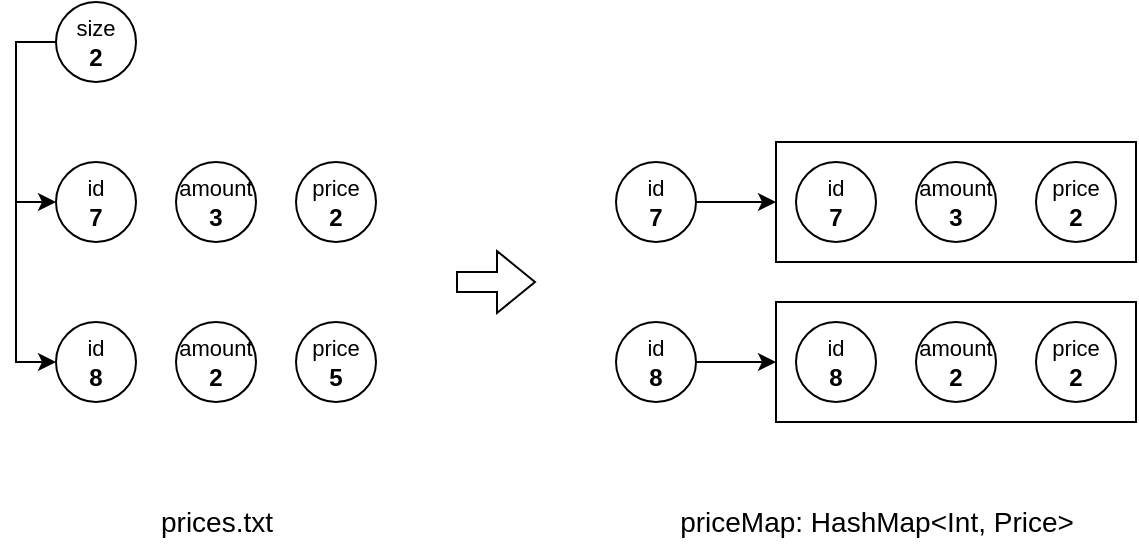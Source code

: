 <mxfile version="21.2.1" type="device" pages="4">
  <diagram name="data_prices" id="ktuU488aBa58X60uyQGt">
    <mxGraphModel dx="1434" dy="782" grid="1" gridSize="10" guides="1" tooltips="1" connect="1" arrows="1" fold="1" page="1" pageScale="1" pageWidth="640" pageHeight="340" math="0" shadow="0">
      <root>
        <mxCell id="0" />
        <mxCell id="1" parent="0" />
        <mxCell id="d1JnCKLSdPA7jmVFw5RB-29" value="" style="shape=flexArrow;endArrow=classic;html=1;rounded=0;" parent="1" edge="1">
          <mxGeometry width="50" height="50" relative="1" as="geometry">
            <mxPoint x="260" y="180" as="sourcePoint" />
            <mxPoint x="300" y="180" as="targetPoint" />
          </mxGeometry>
        </mxCell>
        <mxCell id="d1JnCKLSdPA7jmVFw5RB-32" value="prices.txt" style="text;html=1;align=center;verticalAlign=middle;resizable=0;points=[];autosize=1;strokeColor=none;fillColor=none;fontSize=14;" parent="1" vertex="1">
          <mxGeometry x="100" y="285" width="80" height="30" as="geometry" />
        </mxCell>
        <mxCell id="d1JnCKLSdPA7jmVFw5RB-33" value="priceMap: HashMap&amp;lt;Int, Price&amp;gt;" style="text;html=1;align=center;verticalAlign=middle;resizable=0;points=[];autosize=1;strokeColor=none;fillColor=none;fontSize=14;" parent="1" vertex="1">
          <mxGeometry x="360" y="285" width="220" height="30" as="geometry" />
        </mxCell>
        <mxCell id="d1JnCKLSdPA7jmVFw5RB-34" value="" style="group" parent="1" vertex="1" connectable="0">
          <mxGeometry x="60" y="40" width="160" height="200" as="geometry" />
        </mxCell>
        <mxCell id="d1JnCKLSdPA7jmVFw5RB-1" value="&lt;span style=&quot;font-weight: normal;&quot;&gt;&lt;font style=&quot;font-size: 11px;&quot;&gt;size&lt;/font&gt;&lt;/span&gt;&lt;br&gt;2" style="ellipse;whiteSpace=wrap;html=1;aspect=fixed;fontStyle=1" parent="d1JnCKLSdPA7jmVFw5RB-34" vertex="1">
          <mxGeometry width="40" height="40" as="geometry" />
        </mxCell>
        <mxCell id="d1JnCKLSdPA7jmVFw5RB-2" value="&lt;span style=&quot;font-weight: normal;&quot;&gt;&lt;font style=&quot;font-size: 11px;&quot;&gt;id&lt;/font&gt;&lt;/span&gt;&lt;br&gt;7" style="ellipse;whiteSpace=wrap;html=1;aspect=fixed;fontStyle=1" parent="d1JnCKLSdPA7jmVFw5RB-34" vertex="1">
          <mxGeometry y="80" width="40" height="40" as="geometry" />
        </mxCell>
        <mxCell id="d1JnCKLSdPA7jmVFw5RB-10" style="edgeStyle=orthogonalEdgeStyle;rounded=0;orthogonalLoop=1;jettySize=auto;html=1;exitX=0;exitY=0.5;exitDx=0;exitDy=0;entryX=0;entryY=0.5;entryDx=0;entryDy=0;" parent="d1JnCKLSdPA7jmVFw5RB-34" source="d1JnCKLSdPA7jmVFw5RB-1" target="d1JnCKLSdPA7jmVFw5RB-2" edge="1">
          <mxGeometry relative="1" as="geometry" />
        </mxCell>
        <mxCell id="d1JnCKLSdPA7jmVFw5RB-3" value="&lt;span style=&quot;font-weight: normal;&quot;&gt;&lt;font style=&quot;font-size: 11px;&quot;&gt;amount&lt;/font&gt;&lt;/span&gt;&lt;br&gt;3" style="ellipse;whiteSpace=wrap;html=1;aspect=fixed;fontStyle=1" parent="d1JnCKLSdPA7jmVFw5RB-34" vertex="1">
          <mxGeometry x="60" y="80" width="40" height="40" as="geometry" />
        </mxCell>
        <mxCell id="d1JnCKLSdPA7jmVFw5RB-4" value="&lt;font style=&quot;font-size: 11px; font-weight: normal;&quot;&gt;price&lt;/font&gt;&lt;br&gt;2" style="ellipse;whiteSpace=wrap;html=1;aspect=fixed;fontStyle=1" parent="d1JnCKLSdPA7jmVFw5RB-34" vertex="1">
          <mxGeometry x="120" y="80" width="40" height="40" as="geometry" />
        </mxCell>
        <mxCell id="d1JnCKLSdPA7jmVFw5RB-5" value="&lt;font style=&quot;font-size: 11px; font-weight: normal;&quot;&gt;id&lt;/font&gt;&lt;br&gt;8" style="ellipse;whiteSpace=wrap;html=1;aspect=fixed;fontStyle=1" parent="d1JnCKLSdPA7jmVFw5RB-34" vertex="1">
          <mxGeometry y="160" width="40" height="40" as="geometry" />
        </mxCell>
        <mxCell id="d1JnCKLSdPA7jmVFw5RB-9" style="edgeStyle=orthogonalEdgeStyle;rounded=0;orthogonalLoop=1;jettySize=auto;html=1;exitX=0;exitY=0.5;exitDx=0;exitDy=0;entryX=0;entryY=0.5;entryDx=0;entryDy=0;" parent="d1JnCKLSdPA7jmVFw5RB-34" source="d1JnCKLSdPA7jmVFw5RB-1" target="d1JnCKLSdPA7jmVFw5RB-5" edge="1">
          <mxGeometry relative="1" as="geometry" />
        </mxCell>
        <mxCell id="d1JnCKLSdPA7jmVFw5RB-6" value="&lt;font style=&quot;font-size: 11px; font-weight: normal;&quot;&gt;amount&lt;/font&gt;&lt;br&gt;2" style="ellipse;whiteSpace=wrap;html=1;aspect=fixed;fontStyle=1" parent="d1JnCKLSdPA7jmVFw5RB-34" vertex="1">
          <mxGeometry x="60" y="160" width="40" height="40" as="geometry" />
        </mxCell>
        <mxCell id="d1JnCKLSdPA7jmVFw5RB-7" value="&lt;font style=&quot;font-size: 11px; font-weight: normal;&quot;&gt;price&lt;/font&gt;&lt;br&gt;5" style="ellipse;whiteSpace=wrap;html=1;aspect=fixed;fontStyle=1" parent="d1JnCKLSdPA7jmVFw5RB-34" vertex="1">
          <mxGeometry x="120" y="160" width="40" height="40" as="geometry" />
        </mxCell>
        <mxCell id="d1JnCKLSdPA7jmVFw5RB-35" value="" style="group" parent="1" vertex="1" connectable="0">
          <mxGeometry x="340" y="110" width="260" height="140" as="geometry" />
        </mxCell>
        <mxCell id="d1JnCKLSdPA7jmVFw5RB-11" value="&lt;font style=&quot;font-size: 11px; font-weight: normal;&quot;&gt;id&lt;/font&gt;&lt;br&gt;7" style="ellipse;whiteSpace=wrap;html=1;aspect=fixed;fontStyle=1" parent="d1JnCKLSdPA7jmVFw5RB-35" vertex="1">
          <mxGeometry y="10" width="40" height="40" as="geometry" />
        </mxCell>
        <mxCell id="d1JnCKLSdPA7jmVFw5RB-12" value="&lt;font style=&quot;font-size: 11px; font-weight: normal;&quot;&gt;id&lt;/font&gt;&lt;br&gt;8" style="ellipse;whiteSpace=wrap;html=1;aspect=fixed;fontStyle=1" parent="d1JnCKLSdPA7jmVFw5RB-35" vertex="1">
          <mxGeometry y="90" width="40" height="40" as="geometry" />
        </mxCell>
        <mxCell id="d1JnCKLSdPA7jmVFw5RB-26" value="" style="group" parent="d1JnCKLSdPA7jmVFw5RB-35" vertex="1" connectable="0">
          <mxGeometry x="80" width="180" height="60" as="geometry" />
        </mxCell>
        <mxCell id="d1JnCKLSdPA7jmVFw5RB-24" value="" style="rounded=0;whiteSpace=wrap;html=1;" parent="d1JnCKLSdPA7jmVFw5RB-26" vertex="1">
          <mxGeometry width="180" height="60" as="geometry" />
        </mxCell>
        <mxCell id="d1JnCKLSdPA7jmVFw5RB-13" value="&lt;font style=&quot;font-size: 11px; font-weight: normal;&quot;&gt;id&lt;/font&gt;&lt;br&gt;7" style="ellipse;whiteSpace=wrap;html=1;aspect=fixed;fontStyle=1" parent="d1JnCKLSdPA7jmVFw5RB-26" vertex="1">
          <mxGeometry x="10" y="10" width="40" height="40" as="geometry" />
        </mxCell>
        <mxCell id="d1JnCKLSdPA7jmVFw5RB-15" value="&lt;font style=&quot;font-size: 11px; font-weight: normal;&quot;&gt;amount&lt;/font&gt;&lt;br&gt;3" style="ellipse;whiteSpace=wrap;html=1;aspect=fixed;fontStyle=1" parent="d1JnCKLSdPA7jmVFw5RB-26" vertex="1">
          <mxGeometry x="70" y="10" width="40" height="40" as="geometry" />
        </mxCell>
        <mxCell id="d1JnCKLSdPA7jmVFw5RB-16" value="&lt;font style=&quot;font-size: 11px; font-weight: normal;&quot;&gt;price&lt;/font&gt;&lt;br&gt;2" style="ellipse;whiteSpace=wrap;html=1;aspect=fixed;fontStyle=1" parent="d1JnCKLSdPA7jmVFw5RB-26" vertex="1">
          <mxGeometry x="130" y="10" width="40" height="40" as="geometry" />
        </mxCell>
        <mxCell id="d1JnCKLSdPA7jmVFw5RB-30" style="edgeStyle=orthogonalEdgeStyle;rounded=0;orthogonalLoop=1;jettySize=auto;html=1;exitX=1;exitY=0.5;exitDx=0;exitDy=0;entryX=0;entryY=0.5;entryDx=0;entryDy=0;" parent="d1JnCKLSdPA7jmVFw5RB-35" source="d1JnCKLSdPA7jmVFw5RB-11" target="d1JnCKLSdPA7jmVFw5RB-24" edge="1">
          <mxGeometry relative="1" as="geometry" />
        </mxCell>
        <mxCell id="d1JnCKLSdPA7jmVFw5RB-27" value="" style="group" parent="d1JnCKLSdPA7jmVFw5RB-35" vertex="1" connectable="0">
          <mxGeometry x="80" y="80" width="180" height="60" as="geometry" />
        </mxCell>
        <mxCell id="d1JnCKLSdPA7jmVFw5RB-25" value="" style="rounded=0;whiteSpace=wrap;html=1;" parent="d1JnCKLSdPA7jmVFw5RB-27" vertex="1">
          <mxGeometry width="180" height="60" as="geometry" />
        </mxCell>
        <mxCell id="d1JnCKLSdPA7jmVFw5RB-14" value="&lt;font style=&quot;font-size: 11px; font-weight: normal;&quot;&gt;id&lt;/font&gt;&lt;br&gt;8" style="ellipse;whiteSpace=wrap;html=1;aspect=fixed;fontStyle=1" parent="d1JnCKLSdPA7jmVFw5RB-27" vertex="1">
          <mxGeometry x="10" y="10" width="40" height="40" as="geometry" />
        </mxCell>
        <mxCell id="d1JnCKLSdPA7jmVFw5RB-17" value="&lt;font style=&quot;font-size: 11px; font-weight: normal;&quot;&gt;amount&lt;/font&gt;&lt;br&gt;2" style="ellipse;whiteSpace=wrap;html=1;aspect=fixed;fontStyle=1" parent="d1JnCKLSdPA7jmVFw5RB-27" vertex="1">
          <mxGeometry x="70" y="10" width="40" height="40" as="geometry" />
        </mxCell>
        <mxCell id="d1JnCKLSdPA7jmVFw5RB-18" value="&lt;font style=&quot;font-size: 11px; font-weight: normal;&quot;&gt;price&lt;/font&gt;&lt;br&gt;2" style="ellipse;whiteSpace=wrap;html=1;aspect=fixed;fontStyle=1" parent="d1JnCKLSdPA7jmVFw5RB-27" vertex="1">
          <mxGeometry x="130" y="10" width="40" height="40" as="geometry" />
        </mxCell>
        <mxCell id="d1JnCKLSdPA7jmVFw5RB-31" style="edgeStyle=orthogonalEdgeStyle;rounded=0;orthogonalLoop=1;jettySize=auto;html=1;exitX=1;exitY=0.5;exitDx=0;exitDy=0;entryX=0;entryY=0.5;entryDx=0;entryDy=0;" parent="d1JnCKLSdPA7jmVFw5RB-35" source="d1JnCKLSdPA7jmVFw5RB-12" target="d1JnCKLSdPA7jmVFw5RB-25" edge="1">
          <mxGeometry relative="1" as="geometry" />
        </mxCell>
      </root>
    </mxGraphModel>
  </diagram>
  <diagram name="data_promotions" id="5gNw0e3fO2MTQNwztsor">
    <mxGraphModel dx="1434" dy="782" grid="1" gridSize="10" guides="1" tooltips="1" connect="1" arrows="1" fold="1" page="1" pageScale="1" pageWidth="848" pageHeight="340" math="0" shadow="0">
      <root>
        <mxCell id="ZXGNAjsmb9mcJ5op5P8p-0" />
        <mxCell id="ZXGNAjsmb9mcJ5op5P8p-1" parent="ZXGNAjsmb9mcJ5op5P8p-0" />
        <mxCell id="ZXGNAjsmb9mcJ5op5P8p-2" value="" style="shape=flexArrow;endArrow=classic;html=1;rounded=0;" parent="ZXGNAjsmb9mcJ5op5P8p-1" edge="1">
          <mxGeometry width="50" height="50" relative="1" as="geometry">
            <mxPoint x="440" y="169" as="sourcePoint" />
            <mxPoint x="480" y="169" as="targetPoint" />
          </mxGeometry>
        </mxCell>
        <mxCell id="ZXGNAjsmb9mcJ5op5P8p-3" value="promotions.txt" style="text;html=1;align=center;verticalAlign=middle;resizable=0;points=[];autosize=1;strokeColor=none;fillColor=none;fontSize=14;" parent="ZXGNAjsmb9mcJ5op5P8p-1" vertex="1">
          <mxGeometry x="175" y="280" width="110" height="30" as="geometry" />
        </mxCell>
        <mxCell id="ZXGNAjsmb9mcJ5op5P8p-4" value="promotionMultimap: TreeMultimap&amp;lt;Double, Promotion&amp;gt;" style="text;html=1;align=center;verticalAlign=middle;resizable=0;points=[];autosize=1;strokeColor=none;fillColor=none;fontSize=14;" parent="ZXGNAjsmb9mcJ5op5P8p-1" vertex="1">
          <mxGeometry x="465" y="280" width="370" height="30" as="geometry" />
        </mxCell>
        <mxCell id="EI81qtIW30OtZCoD6vLg-1" value="" style="group" parent="ZXGNAjsmb9mcJ5op5P8p-1" vertex="1" connectable="0">
          <mxGeometry x="60" y="40" width="340" height="200" as="geometry" />
        </mxCell>
        <mxCell id="ZXGNAjsmb9mcJ5op5P8p-6" value="&lt;span style=&quot;font-weight: normal;&quot;&gt;&lt;font style=&quot;font-size: 11px;&quot;&gt;size&lt;/font&gt;&lt;/span&gt;&lt;br&gt;2" style="ellipse;whiteSpace=wrap;html=1;aspect=fixed;fontStyle=1" parent="EI81qtIW30OtZCoD6vLg-1" vertex="1">
          <mxGeometry width="40" height="40" as="geometry" />
        </mxCell>
        <mxCell id="ZXGNAjsmb9mcJ5op5P8p-7" value="&lt;span style=&quot;font-size: 11px; font-weight: 400;&quot;&gt;pairs&lt;/span&gt;&lt;br&gt;1" style="ellipse;whiteSpace=wrap;html=1;aspect=fixed;fontStyle=1" parent="EI81qtIW30OtZCoD6vLg-1" vertex="1">
          <mxGeometry y="80" width="40" height="40" as="geometry" />
        </mxCell>
        <mxCell id="ZXGNAjsmb9mcJ5op5P8p-8" style="edgeStyle=orthogonalEdgeStyle;rounded=0;orthogonalLoop=1;jettySize=auto;html=1;exitX=0;exitY=0.5;exitDx=0;exitDy=0;entryX=0;entryY=0.5;entryDx=0;entryDy=0;" parent="EI81qtIW30OtZCoD6vLg-1" source="ZXGNAjsmb9mcJ5op5P8p-6" target="ZXGNAjsmb9mcJ5op5P8p-7" edge="1">
          <mxGeometry relative="1" as="geometry" />
        </mxCell>
        <mxCell id="ZXGNAjsmb9mcJ5op5P8p-9" value="&lt;span style=&quot;font-weight: normal;&quot;&gt;&lt;font style=&quot;font-size: 11px;&quot;&gt;id&lt;/font&gt;&lt;/span&gt;&lt;br&gt;7" style="ellipse;whiteSpace=wrap;html=1;aspect=fixed;fontStyle=1" parent="EI81qtIW30OtZCoD6vLg-1" vertex="1">
          <mxGeometry x="60" y="80" width="40" height="40" as="geometry" />
        </mxCell>
        <mxCell id="18ElgGx3Zl_cGFaviyh4-3" style="edgeStyle=orthogonalEdgeStyle;rounded=0;orthogonalLoop=1;jettySize=auto;html=1;exitX=0.5;exitY=0;exitDx=0;exitDy=0;entryX=0.5;entryY=0;entryDx=0;entryDy=0;" parent="EI81qtIW30OtZCoD6vLg-1" source="ZXGNAjsmb9mcJ5op5P8p-7" target="ZXGNAjsmb9mcJ5op5P8p-9" edge="1">
          <mxGeometry relative="1" as="geometry">
            <Array as="points">
              <mxPoint x="20" y="50" />
              <mxPoint x="110" y="50" />
              <mxPoint x="110" y="60" />
              <mxPoint x="80" y="60" />
            </Array>
          </mxGeometry>
        </mxCell>
        <mxCell id="ZXGNAjsmb9mcJ5op5P8p-10" value="&lt;font style=&quot;font-size: 11px; font-weight: normal;&quot;&gt;amount&lt;/font&gt;&lt;br&gt;3" style="ellipse;whiteSpace=wrap;html=1;aspect=fixed;fontStyle=1" parent="EI81qtIW30OtZCoD6vLg-1" vertex="1">
          <mxGeometry x="120" y="80" width="40" height="40" as="geometry" />
        </mxCell>
        <mxCell id="ZXGNAjsmb9mcJ5op5P8p-11" value="&lt;span style=&quot;font-weight: normal;&quot;&gt;&lt;font style=&quot;font-size: 11px;&quot;&gt;pairs&lt;/font&gt;&lt;/span&gt;&lt;br&gt;2" style="ellipse;whiteSpace=wrap;html=1;aspect=fixed;fontStyle=1" parent="EI81qtIW30OtZCoD6vLg-1" vertex="1">
          <mxGeometry y="160" width="40" height="40" as="geometry" />
        </mxCell>
        <mxCell id="18ElgGx3Zl_cGFaviyh4-4" style="edgeStyle=orthogonalEdgeStyle;rounded=0;orthogonalLoop=1;jettySize=auto;html=1;exitX=0.5;exitY=0;exitDx=0;exitDy=0;entryX=0.5;entryY=0;entryDx=0;entryDy=0;" parent="EI81qtIW30OtZCoD6vLg-1" source="ZXGNAjsmb9mcJ5op5P8p-7" target="ZXGNAjsmb9mcJ5op5P8p-10" edge="1">
          <mxGeometry relative="1" as="geometry">
            <Array as="points">
              <mxPoint x="20" y="50" />
              <mxPoint x="110" y="50" />
              <mxPoint x="110" y="60" />
              <mxPoint x="140" y="60" />
            </Array>
          </mxGeometry>
        </mxCell>
        <mxCell id="ZXGNAjsmb9mcJ5op5P8p-12" style="edgeStyle=orthogonalEdgeStyle;rounded=0;orthogonalLoop=1;jettySize=auto;html=1;exitX=0;exitY=0.5;exitDx=0;exitDy=0;entryX=0;entryY=0.5;entryDx=0;entryDy=0;" parent="EI81qtIW30OtZCoD6vLg-1" source="ZXGNAjsmb9mcJ5op5P8p-6" target="ZXGNAjsmb9mcJ5op5P8p-11" edge="1">
          <mxGeometry relative="1" as="geometry" />
        </mxCell>
        <mxCell id="ZXGNAjsmb9mcJ5op5P8p-13" value="&lt;font style=&quot;font-size: 11px; font-weight: normal;&quot;&gt;amount&lt;/font&gt;&lt;br&gt;7" style="ellipse;whiteSpace=wrap;html=1;aspect=fixed;fontStyle=1" parent="EI81qtIW30OtZCoD6vLg-1" vertex="1">
          <mxGeometry x="60" y="160" width="40" height="40" as="geometry" />
        </mxCell>
        <mxCell id="36zZFPOLEqC7FODNwq5A-3" style="edgeStyle=orthogonalEdgeStyle;rounded=0;orthogonalLoop=1;jettySize=auto;html=1;exitX=0.5;exitY=0;exitDx=0;exitDy=0;entryX=0.5;entryY=0;entryDx=0;entryDy=0;" parent="EI81qtIW30OtZCoD6vLg-1" source="ZXGNAjsmb9mcJ5op5P8p-11" target="ZXGNAjsmb9mcJ5op5P8p-13" edge="1">
          <mxGeometry relative="1" as="geometry">
            <Array as="points">
              <mxPoint x="20" y="130" />
              <mxPoint x="110" y="130" />
              <mxPoint x="110" y="140" />
              <mxPoint x="80" y="140" />
            </Array>
          </mxGeometry>
        </mxCell>
        <mxCell id="ZXGNAjsmb9mcJ5op5P8p-14" value="&lt;font style=&quot;font-size: 11px; font-weight: normal;&quot;&gt;price&lt;/font&gt;&lt;br&gt;1" style="ellipse;whiteSpace=wrap;html=1;aspect=fixed;fontStyle=1" parent="EI81qtIW30OtZCoD6vLg-1" vertex="1">
          <mxGeometry x="120" y="160" width="40" height="40" as="geometry" />
        </mxCell>
        <mxCell id="36zZFPOLEqC7FODNwq5A-4" style="edgeStyle=orthogonalEdgeStyle;rounded=0;orthogonalLoop=1;jettySize=auto;html=1;exitX=0.5;exitY=0;exitDx=0;exitDy=0;entryX=0.5;entryY=0;entryDx=0;entryDy=0;" parent="EI81qtIW30OtZCoD6vLg-1" source="ZXGNAjsmb9mcJ5op5P8p-11" target="ZXGNAjsmb9mcJ5op5P8p-14" edge="1">
          <mxGeometry relative="1" as="geometry">
            <Array as="points">
              <mxPoint x="20" y="130" />
              <mxPoint x="110" y="130" />
              <mxPoint x="110" y="140" />
              <mxPoint x="140" y="140" />
            </Array>
          </mxGeometry>
        </mxCell>
        <mxCell id="18ElgGx3Zl_cGFaviyh4-0" value="&lt;span style=&quot;font-size: 11px; font-weight: 400;&quot;&gt;total&lt;/span&gt;&lt;br&gt;5" style="ellipse;whiteSpace=wrap;html=1;aspect=fixed;fontStyle=1" parent="EI81qtIW30OtZCoD6vLg-1" vertex="1">
          <mxGeometry x="180" y="80" width="40" height="40" as="geometry" />
        </mxCell>
        <mxCell id="36zZFPOLEqC7FODNwq5A-0" value="&lt;font style=&quot;font-size: 11px; font-weight: normal;&quot;&gt;amount&lt;/font&gt;&lt;br&gt;8" style="ellipse;whiteSpace=wrap;html=1;aspect=fixed;fontStyle=1" parent="EI81qtIW30OtZCoD6vLg-1" vertex="1">
          <mxGeometry x="180" y="160" width="40" height="40" as="geometry" />
        </mxCell>
        <mxCell id="36zZFPOLEqC7FODNwq5A-1" value="&lt;font style=&quot;font-size: 11px; font-weight: normal;&quot;&gt;price&lt;/font&gt;&lt;br&gt;2" style="ellipse;whiteSpace=wrap;html=1;aspect=fixed;fontStyle=1" parent="EI81qtIW30OtZCoD6vLg-1" vertex="1">
          <mxGeometry x="240" y="160" width="40" height="40" as="geometry" />
        </mxCell>
        <mxCell id="36zZFPOLEqC7FODNwq5A-2" value="&lt;span style=&quot;font-size: 11px; font-weight: 400;&quot;&gt;total&lt;/span&gt;&lt;br&gt;10" style="ellipse;whiteSpace=wrap;html=1;aspect=fixed;fontStyle=1" parent="EI81qtIW30OtZCoD6vLg-1" vertex="1">
          <mxGeometry x="300" y="160" width="40" height="40" as="geometry" />
        </mxCell>
        <mxCell id="36zZFPOLEqC7FODNwq5A-5" style="edgeStyle=orthogonalEdgeStyle;rounded=0;orthogonalLoop=1;jettySize=auto;html=1;exitX=0.5;exitY=0;exitDx=0;exitDy=0;entryX=0.5;entryY=0;entryDx=0;entryDy=0;" parent="EI81qtIW30OtZCoD6vLg-1" source="ZXGNAjsmb9mcJ5op5P8p-11" target="36zZFPOLEqC7FODNwq5A-0" edge="1">
          <mxGeometry relative="1" as="geometry">
            <Array as="points">
              <mxPoint x="20" y="130" />
              <mxPoint x="230" y="130" />
              <mxPoint x="230" y="140" />
              <mxPoint x="200" y="140" />
            </Array>
          </mxGeometry>
        </mxCell>
        <mxCell id="36zZFPOLEqC7FODNwq5A-6" style="edgeStyle=orthogonalEdgeStyle;rounded=0;orthogonalLoop=1;jettySize=auto;html=1;exitX=0.5;exitY=0;exitDx=0;exitDy=0;entryX=0.5;entryY=0;entryDx=0;entryDy=0;" parent="EI81qtIW30OtZCoD6vLg-1" source="ZXGNAjsmb9mcJ5op5P8p-11" target="36zZFPOLEqC7FODNwq5A-1" edge="1">
          <mxGeometry relative="1" as="geometry">
            <Array as="points">
              <mxPoint x="20" y="130" />
              <mxPoint x="230" y="130" />
              <mxPoint x="230" y="140" />
              <mxPoint x="260" y="140" />
            </Array>
          </mxGeometry>
        </mxCell>
        <mxCell id="EI81qtIW30OtZCoD6vLg-2" value="" style="group" parent="ZXGNAjsmb9mcJ5op5P8p-1" vertex="1" connectable="0">
          <mxGeometry x="520" y="100" width="260" height="140" as="geometry" />
        </mxCell>
        <mxCell id="ZXGNAjsmb9mcJ5op5P8p-16" value="&lt;font style=&quot;font-size: 11px; font-weight: normal;&quot;&gt;saving&lt;/font&gt;&lt;br&gt;1" style="ellipse;whiteSpace=wrap;html=1;aspect=fixed;fontStyle=1" parent="EI81qtIW30OtZCoD6vLg-2" vertex="1">
          <mxGeometry y="90" width="40" height="40" as="geometry" />
        </mxCell>
        <mxCell id="ZXGNAjsmb9mcJ5op5P8p-17" value="&lt;font style=&quot;font-size: 11px; font-weight: normal;&quot;&gt;saving&lt;/font&gt;&lt;br&gt;32" style="ellipse;whiteSpace=wrap;html=1;aspect=fixed;fontStyle=1" parent="EI81qtIW30OtZCoD6vLg-2" vertex="1">
          <mxGeometry y="10" width="40" height="40" as="geometry" />
        </mxCell>
        <mxCell id="ZXGNAjsmb9mcJ5op5P8p-18" value="" style="group" parent="EI81qtIW30OtZCoD6vLg-2" vertex="1" connectable="0">
          <mxGeometry x="80" y="80" width="180" height="60" as="geometry" />
        </mxCell>
        <mxCell id="ZXGNAjsmb9mcJ5op5P8p-19" value="" style="rounded=0;whiteSpace=wrap;html=1;" parent="ZXGNAjsmb9mcJ5op5P8p-18" vertex="1">
          <mxGeometry width="130" height="60" as="geometry" />
        </mxCell>
        <mxCell id="ZXGNAjsmb9mcJ5op5P8p-20" value="&lt;font style=&quot;font-size: 11px; font-weight: normal;&quot;&gt;item1&lt;/font&gt;&lt;br&gt;7-3" style="ellipse;whiteSpace=wrap;html=1;aspect=fixed;fontStyle=1" parent="ZXGNAjsmb9mcJ5op5P8p-18" vertex="1">
          <mxGeometry x="10" y="10" width="40" height="40" as="geometry" />
        </mxCell>
        <mxCell id="ZXGNAjsmb9mcJ5op5P8p-22" value="&lt;span style=&quot;font-weight: normal;&quot;&gt;&lt;font style=&quot;font-size: 11px;&quot;&gt;total&lt;/font&gt;&lt;/span&gt;&lt;br&gt;5" style="ellipse;whiteSpace=wrap;html=1;aspect=fixed;fontStyle=1" parent="ZXGNAjsmb9mcJ5op5P8p-18" vertex="1">
          <mxGeometry x="70" y="10" width="40" height="40" as="geometry" />
        </mxCell>
        <mxCell id="ZXGNAjsmb9mcJ5op5P8p-23" style="edgeStyle=orthogonalEdgeStyle;rounded=0;orthogonalLoop=1;jettySize=auto;html=1;exitX=1;exitY=0.5;exitDx=0;exitDy=0;entryX=0;entryY=0.5;entryDx=0;entryDy=0;" parent="EI81qtIW30OtZCoD6vLg-2" source="ZXGNAjsmb9mcJ5op5P8p-16" target="ZXGNAjsmb9mcJ5op5P8p-19" edge="1">
          <mxGeometry relative="1" as="geometry" />
        </mxCell>
        <mxCell id="ZXGNAjsmb9mcJ5op5P8p-24" value="" style="group" parent="EI81qtIW30OtZCoD6vLg-2" vertex="1" connectable="0">
          <mxGeometry x="80" width="180" height="60" as="geometry" />
        </mxCell>
        <mxCell id="ZXGNAjsmb9mcJ5op5P8p-25" value="" style="rounded=0;whiteSpace=wrap;html=1;" parent="ZXGNAjsmb9mcJ5op5P8p-24" vertex="1">
          <mxGeometry width="180" height="60" as="geometry" />
        </mxCell>
        <mxCell id="Z-7HKJJWO40QhY36IEwG-0" style="edgeStyle=orthogonalEdgeStyle;rounded=0;orthogonalLoop=1;jettySize=auto;html=1;exitX=1;exitY=0.5;exitDx=0;exitDy=0;entryX=0;entryY=0.5;entryDx=0;entryDy=0;" parent="ZXGNAjsmb9mcJ5op5P8p-24" source="ZXGNAjsmb9mcJ5op5P8p-26" target="ZXGNAjsmb9mcJ5op5P8p-27" edge="1">
          <mxGeometry relative="1" as="geometry" />
        </mxCell>
        <mxCell id="ZXGNAjsmb9mcJ5op5P8p-26" value="&lt;font style=&quot;font-size: 11px; font-weight: normal;&quot;&gt;item1&lt;/font&gt;&lt;br&gt;7-1" style="ellipse;whiteSpace=wrap;html=1;aspect=fixed;fontStyle=1" parent="ZXGNAjsmb9mcJ5op5P8p-24" vertex="1">
          <mxGeometry x="10" y="10" width="40" height="40" as="geometry" />
        </mxCell>
        <mxCell id="ZXGNAjsmb9mcJ5op5P8p-27" value="&lt;font style=&quot;font-size: 11px; font-weight: normal;&quot;&gt;item2&lt;/font&gt;&lt;br&gt;8-2" style="ellipse;whiteSpace=wrap;html=1;aspect=fixed;fontStyle=1" parent="ZXGNAjsmb9mcJ5op5P8p-24" vertex="1">
          <mxGeometry x="70" y="10" width="40" height="40" as="geometry" />
        </mxCell>
        <mxCell id="ZXGNAjsmb9mcJ5op5P8p-28" value="&lt;font style=&quot;font-size: 11px; font-weight: normal;&quot;&gt;total&lt;/font&gt;&lt;br&gt;10" style="ellipse;whiteSpace=wrap;html=1;aspect=fixed;fontStyle=1" parent="ZXGNAjsmb9mcJ5op5P8p-24" vertex="1">
          <mxGeometry x="130" y="10" width="40" height="40" as="geometry" />
        </mxCell>
        <mxCell id="ZXGNAjsmb9mcJ5op5P8p-29" style="edgeStyle=orthogonalEdgeStyle;rounded=0;orthogonalLoop=1;jettySize=auto;html=1;exitX=1;exitY=0.5;exitDx=0;exitDy=0;entryX=0;entryY=0.5;entryDx=0;entryDy=0;" parent="EI81qtIW30OtZCoD6vLg-2" source="ZXGNAjsmb9mcJ5op5P8p-17" target="ZXGNAjsmb9mcJ5op5P8p-25" edge="1">
          <mxGeometry relative="1" as="geometry" />
        </mxCell>
      </root>
    </mxGraphModel>
  </diagram>
  <diagram name="algo_greedy" id="ShA64PbuUUFWpbki7htN">
    <mxGraphModel dx="1434" dy="782" grid="1" gridSize="10" guides="1" tooltips="1" connect="1" arrows="1" fold="1" page="1" pageScale="1" pageWidth="340" pageHeight="480" math="0" shadow="0">
      <root>
        <mxCell id="kW1B54EnBhv2tybxuVK7-0" />
        <mxCell id="kW1B54EnBhv2tybxuVK7-1" parent="kW1B54EnBhv2tybxuVK7-0" />
        <mxCell id="mn9b20Nn6fm7IiUMcih6-10" style="edgeStyle=orthogonalEdgeStyle;rounded=0;orthogonalLoop=1;jettySize=auto;html=1;exitX=0.5;exitY=1;exitDx=0;exitDy=0;entryX=0.5;entryY=0;entryDx=0;entryDy=0;" parent="kW1B54EnBhv2tybxuVK7-1" source="mn9b20Nn6fm7IiUMcih6-2" target="mn9b20Nn6fm7IiUMcih6-9" edge="1">
          <mxGeometry relative="1" as="geometry" />
        </mxCell>
        <mxCell id="mn9b20Nn6fm7IiUMcih6-2" value="Get next item" style="rounded=1;whiteSpace=wrap;html=1;fontSize=11;" parent="kW1B54EnBhv2tybxuVK7-1" vertex="1">
          <mxGeometry x="160" y="40" width="100" height="40" as="geometry" />
        </mxCell>
        <mxCell id="mn9b20Nn6fm7IiUMcih6-19" style="edgeStyle=orthogonalEdgeStyle;rounded=0;orthogonalLoop=1;jettySize=auto;html=1;exitX=1;exitY=0.5;exitDx=0;exitDy=0;entryX=0;entryY=0.5;entryDx=0;entryDy=0;" parent="kW1B54EnBhv2tybxuVK7-1" source="mn9b20Nn6fm7IiUMcih6-4" target="mn9b20Nn6fm7IiUMcih6-2" edge="1">
          <mxGeometry relative="1" as="geometry" />
        </mxCell>
        <mxCell id="mn9b20Nn6fm7IiUMcih6-4" value="Start" style="ellipse;whiteSpace=wrap;html=1;fontSize=11;" parent="kW1B54EnBhv2tybxuVK7-1" vertex="1">
          <mxGeometry x="40" y="40" width="80" height="40" as="geometry" />
        </mxCell>
        <mxCell id="mn9b20Nn6fm7IiUMcih6-7" value="yes" style="edgeStyle=orthogonalEdgeStyle;rounded=0;orthogonalLoop=1;jettySize=auto;html=1;exitX=1;exitY=0.5;exitDx=0;exitDy=0;entryX=1;entryY=0.5;entryDx=0;entryDy=0;" parent="kW1B54EnBhv2tybxuVK7-1" source="mn9b20Nn6fm7IiUMcih6-5" target="mn9b20Nn6fm7IiUMcih6-2" edge="1">
          <mxGeometry relative="1" as="geometry">
            <Array as="points">
              <mxPoint x="300" y="410" />
              <mxPoint x="300" y="60" />
            </Array>
          </mxGeometry>
        </mxCell>
        <mxCell id="mn9b20Nn6fm7IiUMcih6-21" value="no" style="edgeStyle=orthogonalEdgeStyle;rounded=0;orthogonalLoop=1;jettySize=auto;html=1;exitX=0;exitY=0.5;exitDx=0;exitDy=0;entryX=1;entryY=0.5;entryDx=0;entryDy=0;" parent="kW1B54EnBhv2tybxuVK7-1" source="mn9b20Nn6fm7IiUMcih6-5" target="mn9b20Nn6fm7IiUMcih6-20" edge="1">
          <mxGeometry relative="1" as="geometry" />
        </mxCell>
        <mxCell id="mn9b20Nn6fm7IiUMcih6-5" value="Any item left?" style="rhombus;whiteSpace=wrap;html=1;fontSize=11;" parent="kW1B54EnBhv2tybxuVK7-1" vertex="1">
          <mxGeometry x="160" y="380" width="100" height="60" as="geometry" />
        </mxCell>
        <mxCell id="mn9b20Nn6fm7IiUMcih6-13" value="yes" style="edgeStyle=orthogonalEdgeStyle;rounded=0;orthogonalLoop=1;jettySize=auto;html=1;exitX=0.5;exitY=1;exitDx=0;exitDy=0;entryX=0.5;entryY=0;entryDx=0;entryDy=0;" parent="kW1B54EnBhv2tybxuVK7-1" source="mn9b20Nn6fm7IiUMcih6-9" target="mn9b20Nn6fm7IiUMcih6-12" edge="1">
          <mxGeometry relative="1" as="geometry" />
        </mxCell>
        <mxCell id="mn9b20Nn6fm7IiUMcih6-16" value="no" style="edgeStyle=orthogonalEdgeStyle;rounded=0;orthogonalLoop=1;jettySize=auto;html=1;exitX=0;exitY=0.5;exitDx=0;exitDy=0;entryX=0;entryY=0.5;entryDx=0;entryDy=0;" parent="kW1B54EnBhv2tybxuVK7-1" source="mn9b20Nn6fm7IiUMcih6-9" target="mn9b20Nn6fm7IiUMcih6-14" edge="1">
          <mxGeometry relative="1" as="geometry">
            <Array as="points">
              <mxPoint x="120" y="150" />
              <mxPoint x="120" y="320" />
            </Array>
          </mxGeometry>
        </mxCell>
        <mxCell id="mn9b20Nn6fm7IiUMcih6-9" value="Is there best&lt;br&gt;promotion?" style="rhombus;whiteSpace=wrap;html=1;fontSize=11;" parent="kW1B54EnBhv2tybxuVK7-1" vertex="1">
          <mxGeometry x="160" y="120" width="100" height="60" as="geometry" />
        </mxCell>
        <mxCell id="mn9b20Nn6fm7IiUMcih6-15" style="edgeStyle=orthogonalEdgeStyle;rounded=0;orthogonalLoop=1;jettySize=auto;html=1;exitX=0.5;exitY=1;exitDx=0;exitDy=0;entryX=0.5;entryY=0;entryDx=0;entryDy=0;" parent="kW1B54EnBhv2tybxuVK7-1" source="mn9b20Nn6fm7IiUMcih6-12" target="mn9b20Nn6fm7IiUMcih6-14" edge="1">
          <mxGeometry relative="1" as="geometry" />
        </mxCell>
        <mxCell id="mn9b20Nn6fm7IiUMcih6-12" value="Use promotions" style="rounded=1;whiteSpace=wrap;html=1;fontSize=11;" parent="kW1B54EnBhv2tybxuVK7-1" vertex="1">
          <mxGeometry x="160" y="220" width="100" height="40" as="geometry" />
        </mxCell>
        <mxCell id="mn9b20Nn6fm7IiUMcih6-17" style="edgeStyle=orthogonalEdgeStyle;rounded=0;orthogonalLoop=1;jettySize=auto;html=1;exitX=0.5;exitY=1;exitDx=0;exitDy=0;entryX=0.5;entryY=0;entryDx=0;entryDy=0;" parent="kW1B54EnBhv2tybxuVK7-1" source="mn9b20Nn6fm7IiUMcih6-14" target="mn9b20Nn6fm7IiUMcih6-5" edge="1">
          <mxGeometry relative="1" as="geometry" />
        </mxCell>
        <mxCell id="mn9b20Nn6fm7IiUMcih6-14" value="Deduce leftovers" style="rounded=1;whiteSpace=wrap;html=1;fontSize=11;" parent="kW1B54EnBhv2tybxuVK7-1" vertex="1">
          <mxGeometry x="160" y="300" width="100" height="40" as="geometry" />
        </mxCell>
        <mxCell id="mn9b20Nn6fm7IiUMcih6-20" value="End" style="ellipse;whiteSpace=wrap;html=1;fontSize=11;" parent="kW1B54EnBhv2tybxuVK7-1" vertex="1">
          <mxGeometry x="40" y="390" width="80" height="40" as="geometry" />
        </mxCell>
      </root>
    </mxGraphModel>
  </diagram>
  <diagram name="algo_dfs" id="fm7Xf2IBQ8mMwgGnDRle">
    <mxGraphModel dx="1434" dy="782" grid="1" gridSize="10" guides="1" tooltips="1" connect="1" arrows="1" fold="1" page="1" pageScale="1" pageWidth="340" pageHeight="480" math="0" shadow="0">
      <root>
        <mxCell id="kaK16nWfqtA56Y1vywm0-0" />
        <mxCell id="kaK16nWfqtA56Y1vywm0-1" parent="kaK16nWfqtA56Y1vywm0-0" />
        <mxCell id="LyfJqcGmzk4E8NuKHcWJ-2" style="rounded=0;orthogonalLoop=1;jettySize=auto;html=1;exitX=0.75;exitY=1;exitDx=0;exitDy=0;entryX=1;entryY=0;entryDx=0;entryDy=0;" parent="kaK16nWfqtA56Y1vywm0-1" source="kaK16nWfqtA56Y1vywm0-3" target="kaK16nWfqtA56Y1vywm0-11" edge="1">
          <mxGeometry relative="1" as="geometry" />
        </mxCell>
        <mxCell id="kaK16nWfqtA56Y1vywm0-3" value="Get next promotion" style="rounded=1;whiteSpace=wrap;html=1;fontSize=11;" parent="kaK16nWfqtA56Y1vywm0-1" vertex="1">
          <mxGeometry x="160" y="120" width="100" height="40" as="geometry" />
        </mxCell>
        <mxCell id="pTkuQUaGIGfN4gZZfeoD-1" style="edgeStyle=orthogonalEdgeStyle;rounded=0;orthogonalLoop=1;jettySize=auto;html=1;exitX=1;exitY=0.5;exitDx=0;exitDy=0;entryX=0;entryY=0.5;entryDx=0;entryDy=0;" edge="1" parent="kaK16nWfqtA56Y1vywm0-1" source="kaK16nWfqtA56Y1vywm0-5" target="pTkuQUaGIGfN4gZZfeoD-0">
          <mxGeometry relative="1" as="geometry" />
        </mxCell>
        <mxCell id="kaK16nWfqtA56Y1vywm0-5" value="Start" style="ellipse;whiteSpace=wrap;html=1;fontSize=11;" parent="kaK16nWfqtA56Y1vywm0-1" vertex="1">
          <mxGeometry x="40" y="40" width="80" height="40" as="geometry" />
        </mxCell>
        <mxCell id="LyfJqcGmzk4E8NuKHcWJ-0" value="yes" style="edgeStyle=orthogonalEdgeStyle;rounded=0;orthogonalLoop=1;jettySize=auto;html=1;exitX=1;exitY=0.5;exitDx=0;exitDy=0;entryX=1;entryY=0.5;entryDx=0;entryDy=0;" parent="kaK16nWfqtA56Y1vywm0-1" source="kaK16nWfqtA56Y1vywm0-8" target="kaK16nWfqtA56Y1vywm0-3" edge="1">
          <mxGeometry relative="1" as="geometry">
            <Array as="points">
              <mxPoint x="300" y="410" />
              <mxPoint x="300" y="140" />
            </Array>
          </mxGeometry>
        </mxCell>
        <mxCell id="Z7goq3fPiFGx_r0g6I7z-1" value="no" style="edgeStyle=orthogonalEdgeStyle;rounded=0;orthogonalLoop=1;jettySize=auto;html=1;exitX=0;exitY=0.5;exitDx=0;exitDy=0;entryX=1;entryY=0.5;entryDx=0;entryDy=0;" parent="kaK16nWfqtA56Y1vywm0-1" source="kaK16nWfqtA56Y1vywm0-8" target="kaK16nWfqtA56Y1vywm0-16" edge="1">
          <mxGeometry relative="1" as="geometry">
            <mxPoint x="210" y="400" as="targetPoint" />
          </mxGeometry>
        </mxCell>
        <mxCell id="kaK16nWfqtA56Y1vywm0-8" value="Any promotion&lt;br&gt;left?" style="rhombus;whiteSpace=wrap;html=1;fontSize=11;" parent="kaK16nWfqtA56Y1vywm0-1" vertex="1">
          <mxGeometry x="160" y="380" width="100" height="60" as="geometry" />
        </mxCell>
        <mxCell id="kaK16nWfqtA56Y1vywm0-9" value="yes" style="edgeStyle=orthogonalEdgeStyle;rounded=0;orthogonalLoop=1;jettySize=auto;html=1;exitX=0.5;exitY=1;exitDx=0;exitDy=0;entryX=0.5;entryY=0;entryDx=0;entryDy=0;" parent="kaK16nWfqtA56Y1vywm0-1" source="kaK16nWfqtA56Y1vywm0-11" target="kaK16nWfqtA56Y1vywm0-13" edge="1">
          <mxGeometry relative="1" as="geometry" />
        </mxCell>
        <mxCell id="LyfJqcGmzk4E8NuKHcWJ-4" value="no" style="edgeStyle=orthogonalEdgeStyle;rounded=0;orthogonalLoop=1;jettySize=auto;html=1;exitX=0;exitY=0;exitDx=0;exitDy=0;entryX=0.25;entryY=1;entryDx=0;entryDy=0;" parent="kaK16nWfqtA56Y1vywm0-1" source="kaK16nWfqtA56Y1vywm0-11" target="kaK16nWfqtA56Y1vywm0-3" edge="1">
          <mxGeometry relative="1" as="geometry" />
        </mxCell>
        <mxCell id="kaK16nWfqtA56Y1vywm0-11" value="Is there item&lt;br&gt;to deduce?" style="rhombus;whiteSpace=wrap;html=1;fontSize=11;" parent="kaK16nWfqtA56Y1vywm0-1" vertex="1">
          <mxGeometry x="160" y="200" width="100" height="60" as="geometry" />
        </mxCell>
        <mxCell id="bvF6OzbMrkk9uJ7bFOm--3" style="edgeStyle=orthogonalEdgeStyle;rounded=0;orthogonalLoop=1;jettySize=auto;html=1;exitX=0.5;exitY=1;exitDx=0;exitDy=0;entryX=0.5;entryY=0;entryDx=0;entryDy=0;" parent="kaK16nWfqtA56Y1vywm0-1" source="kaK16nWfqtA56Y1vywm0-13" target="kaK16nWfqtA56Y1vywm0-8" edge="1">
          <mxGeometry relative="1" as="geometry" />
        </mxCell>
        <mxCell id="kaK16nWfqtA56Y1vywm0-13" value="Use promotion" style="rounded=1;whiteSpace=wrap;html=1;fontSize=11;" parent="kaK16nWfqtA56Y1vywm0-1" vertex="1">
          <mxGeometry x="160" y="300" width="100" height="40" as="geometry" />
        </mxCell>
        <mxCell id="kaK16nWfqtA56Y1vywm0-16" value="End" style="ellipse;whiteSpace=wrap;html=1;fontSize=11;" parent="kaK16nWfqtA56Y1vywm0-1" vertex="1">
          <mxGeometry x="40" y="390" width="80" height="40" as="geometry" />
        </mxCell>
        <mxCell id="pTkuQUaGIGfN4gZZfeoD-2" style="edgeStyle=orthogonalEdgeStyle;rounded=0;orthogonalLoop=1;jettySize=auto;html=1;exitX=0.5;exitY=1;exitDx=0;exitDy=0;entryX=0.5;entryY=0;entryDx=0;entryDy=0;" edge="1" parent="kaK16nWfqtA56Y1vywm0-1" source="pTkuQUaGIGfN4gZZfeoD-0" target="kaK16nWfqtA56Y1vywm0-3">
          <mxGeometry relative="1" as="geometry" />
        </mxCell>
        <mxCell id="pTkuQUaGIGfN4gZZfeoD-0" value="Sum all items&#39; worth" style="rounded=1;whiteSpace=wrap;html=1;fontSize=11;" vertex="1" parent="kaK16nWfqtA56Y1vywm0-1">
          <mxGeometry x="160" y="40" width="100" height="40" as="geometry" />
        </mxCell>
      </root>
    </mxGraphModel>
  </diagram>
</mxfile>
